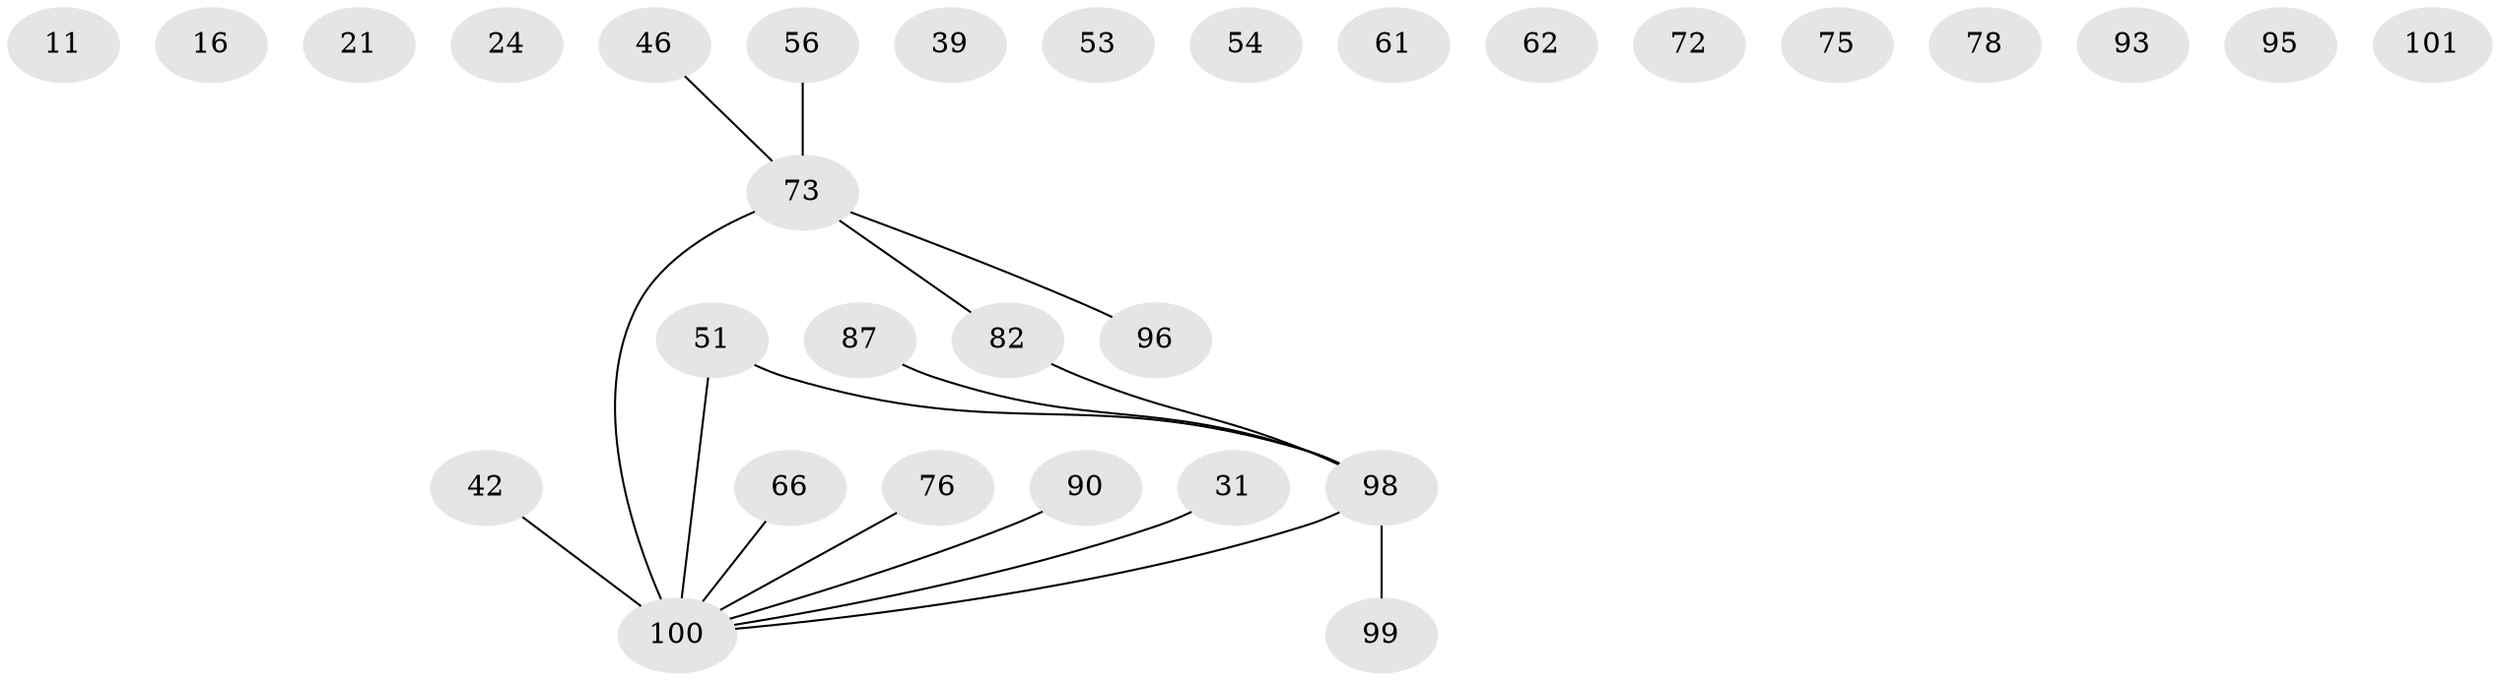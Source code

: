 // original degree distribution, {3: 0.2376237623762376, 2: 0.25742574257425743, 6: 0.019801980198019802, 4: 0.10891089108910891, 1: 0.2079207920792079, 0: 0.13861386138613863, 7: 0.009900990099009901, 5: 0.019801980198019802}
// Generated by graph-tools (version 1.1) at 2025/43/03/04/25 21:43:21]
// undirected, 30 vertices, 16 edges
graph export_dot {
graph [start="1"]
  node [color=gray90,style=filled];
  11;
  16;
  21;
  24;
  31;
  39;
  42 [super="+13"];
  46 [super="+19"];
  51 [super="+33"];
  53;
  54;
  56;
  61;
  62;
  66 [super="+15"];
  72;
  73 [super="+60+64"];
  75 [super="+52"];
  76;
  78;
  82 [super="+4+48+37"];
  87 [super="+44+68+85"];
  90 [super="+83"];
  93;
  95;
  96;
  98 [super="+3+74+23+30+92"];
  99 [super="+97"];
  100 [super="+7+81+94+59+79+77+91"];
  101;
  31 -- 100;
  42 -- 100 [weight=4];
  46 -- 73;
  51 -- 98 [weight=2];
  51 -- 100 [weight=3];
  56 -- 73 [weight=2];
  66 -- 100;
  73 -- 82 [weight=5];
  73 -- 96;
  73 -- 100 [weight=6];
  76 -- 100;
  82 -- 98 [weight=4];
  87 -- 98;
  90 -- 100;
  98 -- 100 [weight=4];
  98 -- 99;
}
